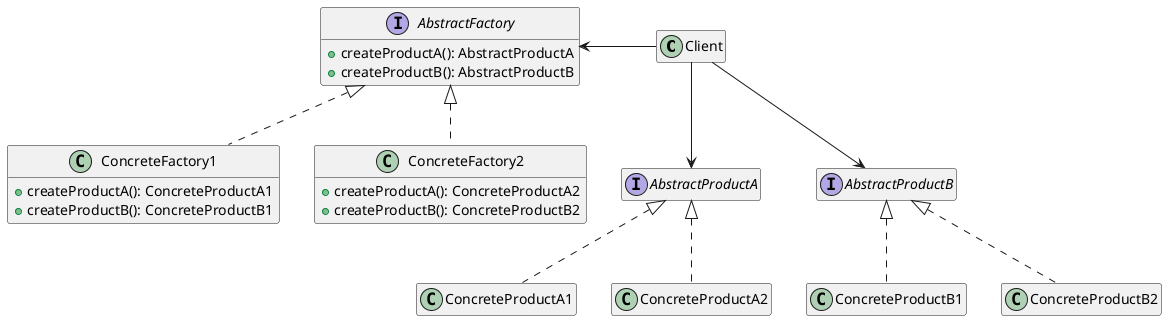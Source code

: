 @startuml abstract_factory
hide empty members
class Client{}

interface AbstractFactory {
    +createProductA(): AbstractProductA
    +createProductB(): AbstractProductB
}

interface AbstractProductA
interface AbstractProductB

class ConcreteFactory1 implements AbstractFactory {
    +createProductA(): ConcreteProductA1
    +createProductB(): ConcreteProductB1
}
class ConcreteFactory2 implements AbstractFactory {
    +createProductA(): ConcreteProductA2
    +createProductB(): ConcreteProductB2
}

class ConcreteProductA1 implements AbstractProductA
class ConcreteProductA2 implements AbstractProductA
class ConcreteProductB1 implements AbstractProductB
class ConcreteProductB2 implements AbstractProductB

AbstractFactory <- Client
Client --> AbstractProductA
Client --> AbstractProductB
@enduml
